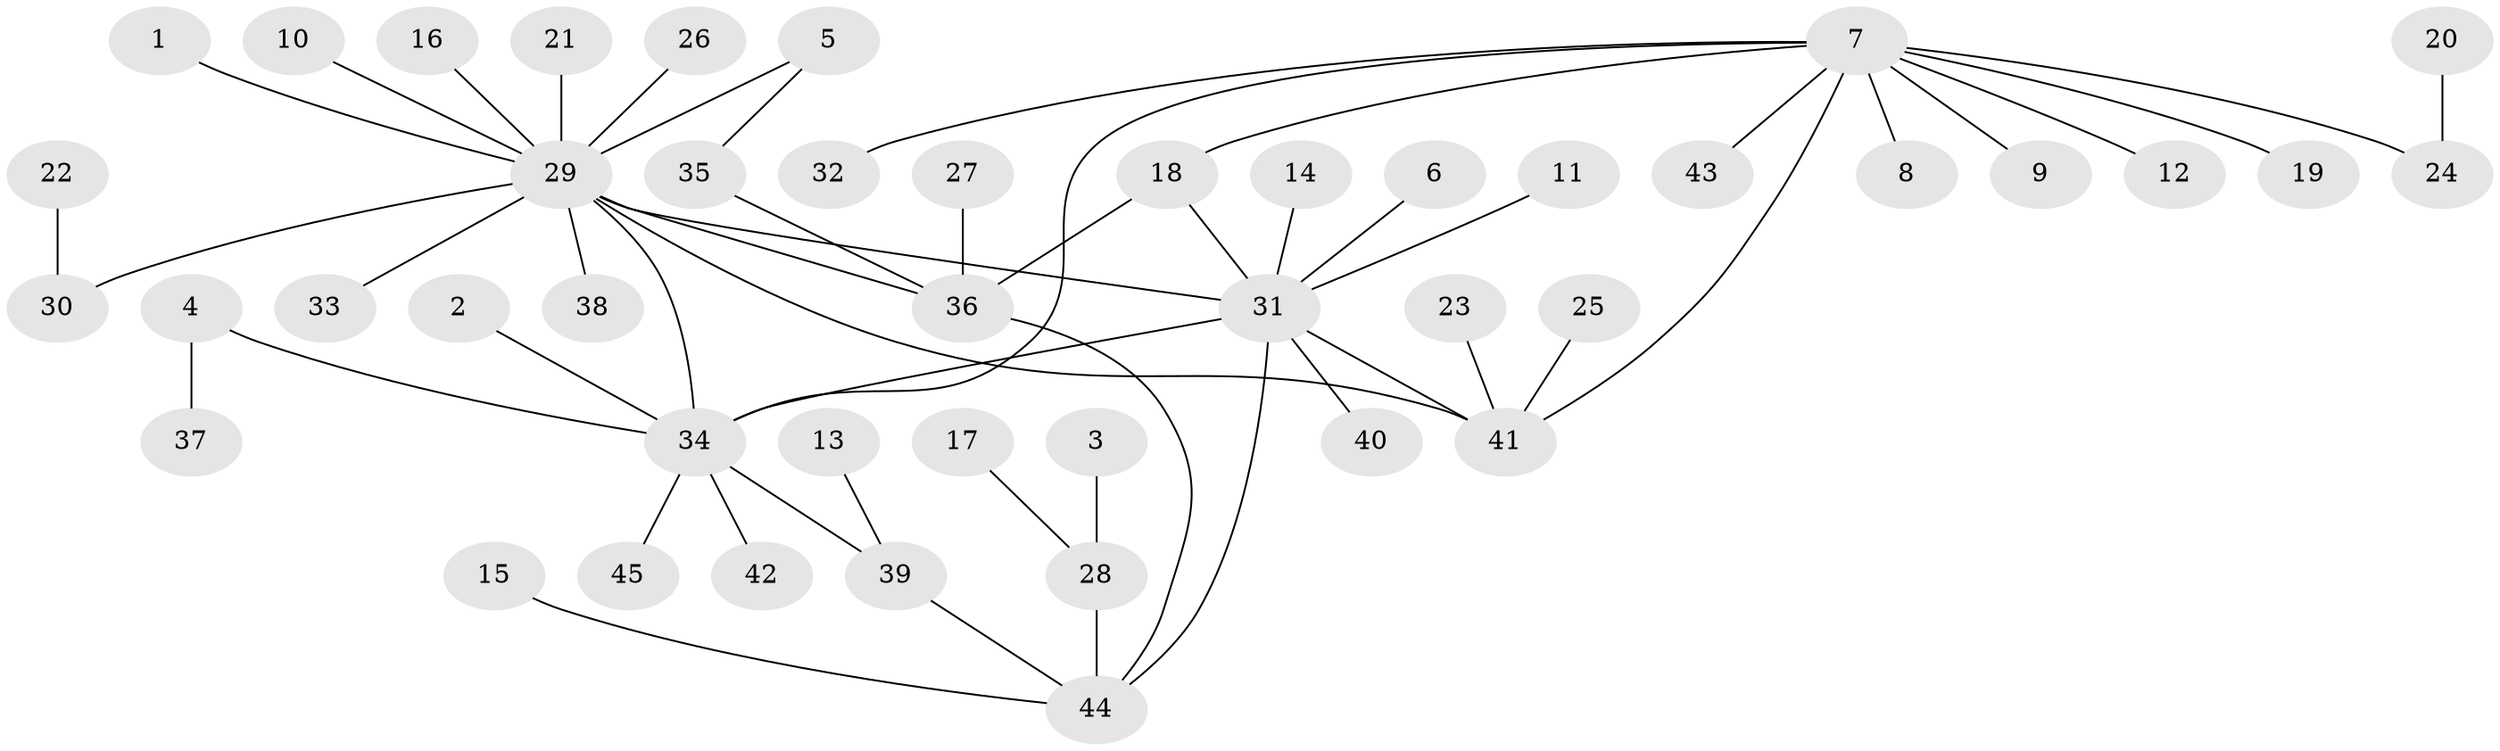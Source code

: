 // original degree distribution, {12: 0.02247191011235955, 18: 0.011235955056179775, 5: 0.02247191011235955, 13: 0.011235955056179775, 2: 0.25842696629213485, 1: 0.5617977528089888, 6: 0.02247191011235955, 7: 0.02247191011235955, 3: 0.056179775280898875, 4: 0.011235955056179775}
// Generated by graph-tools (version 1.1) at 2025/50/03/09/25 03:50:00]
// undirected, 45 vertices, 52 edges
graph export_dot {
graph [start="1"]
  node [color=gray90,style=filled];
  1;
  2;
  3;
  4;
  5;
  6;
  7;
  8;
  9;
  10;
  11;
  12;
  13;
  14;
  15;
  16;
  17;
  18;
  19;
  20;
  21;
  22;
  23;
  24;
  25;
  26;
  27;
  28;
  29;
  30;
  31;
  32;
  33;
  34;
  35;
  36;
  37;
  38;
  39;
  40;
  41;
  42;
  43;
  44;
  45;
  1 -- 29 [weight=1.0];
  2 -- 34 [weight=1.0];
  3 -- 28 [weight=1.0];
  4 -- 34 [weight=1.0];
  4 -- 37 [weight=1.0];
  5 -- 29 [weight=1.0];
  5 -- 35 [weight=1.0];
  6 -- 31 [weight=1.0];
  7 -- 8 [weight=1.0];
  7 -- 9 [weight=1.0];
  7 -- 12 [weight=1.0];
  7 -- 18 [weight=1.0];
  7 -- 19 [weight=1.0];
  7 -- 24 [weight=1.0];
  7 -- 32 [weight=1.0];
  7 -- 34 [weight=1.0];
  7 -- 41 [weight=1.0];
  7 -- 43 [weight=1.0];
  10 -- 29 [weight=1.0];
  11 -- 31 [weight=1.0];
  13 -- 39 [weight=1.0];
  14 -- 31 [weight=1.0];
  15 -- 44 [weight=1.0];
  16 -- 29 [weight=1.0];
  17 -- 28 [weight=1.0];
  18 -- 31 [weight=1.0];
  18 -- 36 [weight=1.0];
  20 -- 24 [weight=1.0];
  21 -- 29 [weight=1.0];
  22 -- 30 [weight=1.0];
  23 -- 41 [weight=1.0];
  25 -- 41 [weight=1.0];
  26 -- 29 [weight=1.0];
  27 -- 36 [weight=1.0];
  28 -- 44 [weight=2.0];
  29 -- 30 [weight=2.0];
  29 -- 31 [weight=1.0];
  29 -- 33 [weight=1.0];
  29 -- 34 [weight=3.0];
  29 -- 36 [weight=1.0];
  29 -- 38 [weight=1.0];
  29 -- 41 [weight=1.0];
  31 -- 34 [weight=2.0];
  31 -- 40 [weight=1.0];
  31 -- 41 [weight=1.0];
  31 -- 44 [weight=2.0];
  34 -- 39 [weight=1.0];
  34 -- 42 [weight=1.0];
  34 -- 45 [weight=1.0];
  35 -- 36 [weight=1.0];
  36 -- 44 [weight=1.0];
  39 -- 44 [weight=1.0];
}
